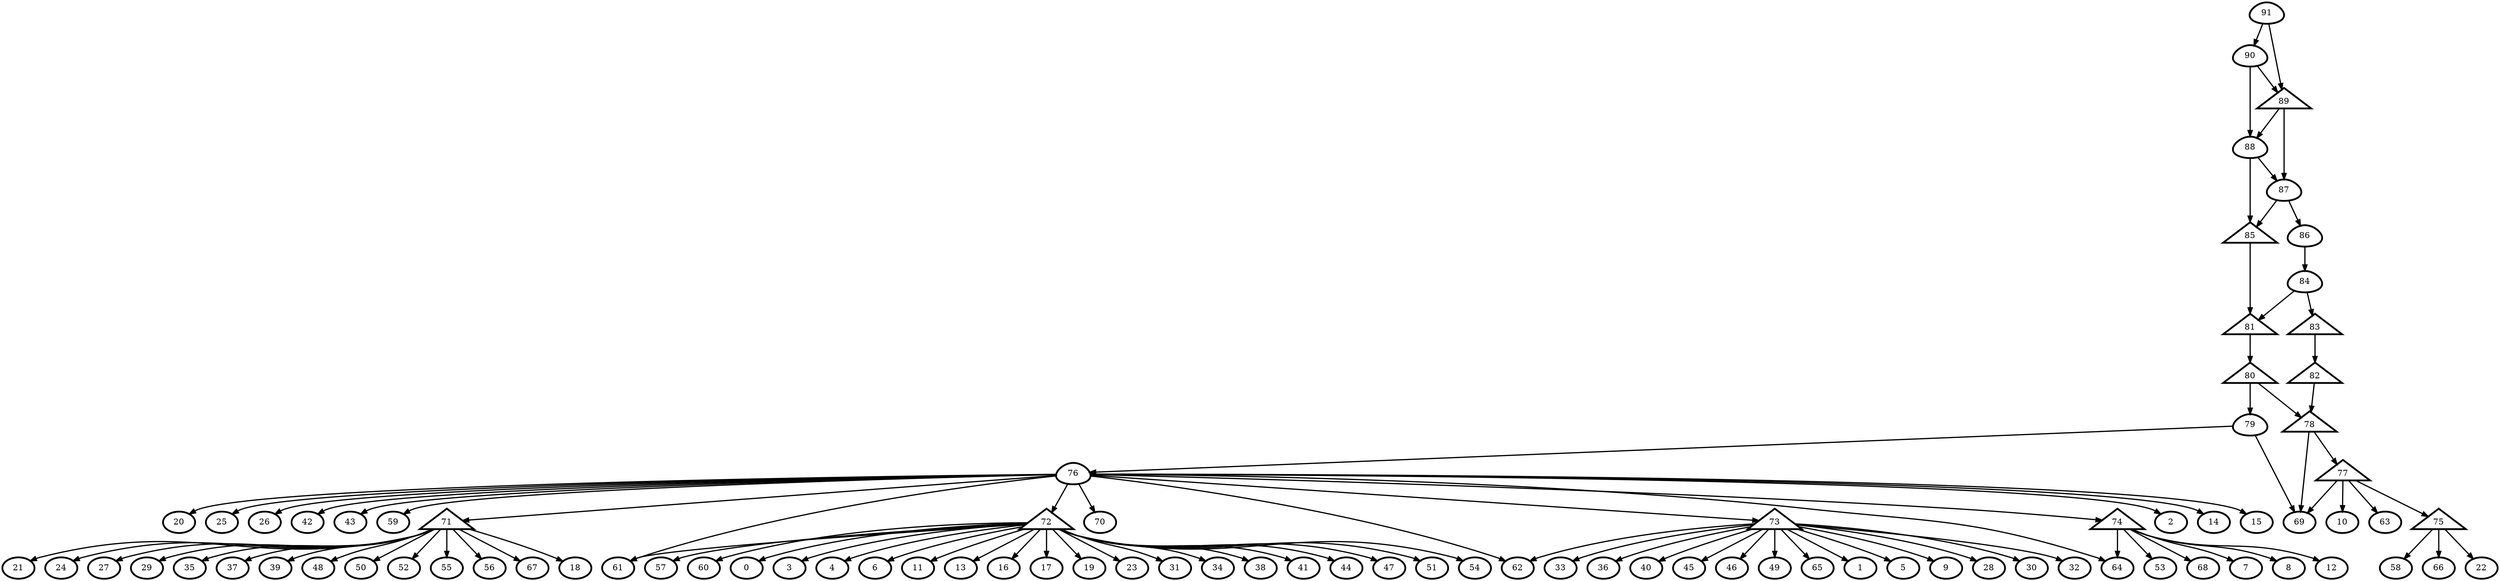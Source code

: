 digraph G {
    0 [penwidth=3,label="0"]
    1 [penwidth=3,label="1"]
    2 [penwidth=3,label="2"]
    3 [penwidth=3,label="3"]
    4 [penwidth=3,label="4"]
    5 [penwidth=3,label="5"]
    6 [penwidth=3,label="6"]
    7 [penwidth=3,label="7"]
    8 [penwidth=3,label="8"]
    9 [penwidth=3,label="9"]
    10 [penwidth=3,label="10"]
    11 [penwidth=3,label="11"]
    12 [penwidth=3,label="12"]
    13 [penwidth=3,label="13"]
    14 [penwidth=3,label="14"]
    15 [penwidth=3,label="15"]
    16 [penwidth=3,label="16"]
    17 [penwidth=3,label="17"]
    18 [penwidth=3,label="18"]
    19 [penwidth=3,label="19"]
    20 [penwidth=3,label="20"]
    21 [penwidth=3,label="21"]
    22 [penwidth=3,label="22"]
    23 [penwidth=3,label="23"]
    24 [penwidth=3,label="24"]
    25 [penwidth=3,label="25"]
    26 [penwidth=3,label="26"]
    27 [penwidth=3,label="27"]
    28 [penwidth=3,label="28"]
    29 [penwidth=3,label="29"]
    30 [penwidth=3,label="30"]
    31 [penwidth=3,label="31"]
    32 [penwidth=3,label="32"]
    33 [penwidth=3,label="33"]
    34 [penwidth=3,label="34"]
    35 [penwidth=3,label="35"]
    36 [penwidth=3,label="36"]
    37 [penwidth=3,label="37"]
    38 [penwidth=3,label="38"]
    39 [penwidth=3,label="39"]
    40 [penwidth=3,label="40"]
    41 [penwidth=3,label="41"]
    42 [penwidth=3,label="42"]
    43 [penwidth=3,label="43"]
    44 [penwidth=3,label="44"]
    45 [penwidth=3,label="45"]
    46 [penwidth=3,label="46"]
    47 [penwidth=3,label="47"]
    48 [penwidth=3,label="48"]
    49 [penwidth=3,label="49"]
    50 [penwidth=3,label="50"]
    51 [penwidth=3,label="51"]
    52 [penwidth=3,label="52"]
    53 [penwidth=3,label="53"]
    54 [penwidth=3,label="54"]
    55 [penwidth=3,label="55"]
    56 [penwidth=3,label="56"]
    57 [penwidth=3,label="57"]
    58 [penwidth=3,label="58"]
    59 [penwidth=3,label="59"]
    60 [penwidth=3,label="60"]
    61 [penwidth=3,label="61"]
    62 [penwidth=3,label="62"]
    63 [penwidth=3,label="63"]
    64 [penwidth=3,label="64"]
    65 [penwidth=3,label="65"]
    66 [penwidth=3,label="66"]
    67 [penwidth=3,label="67"]
    68 [penwidth=3,label="68"]
    69 [penwidth=3,label="69"]
    70 [penwidth=3,label="70"]
    71 [penwidth=3,label="76",shape = "egg"]
    72 [penwidth=3,label="79",shape = "egg"]
    73 [penwidth=3,label="84",shape = "egg"]
    74 [penwidth=3,label="86",shape = "egg"]
    75 [penwidth=3,label="87",shape = "egg"]
    76 [penwidth=3,label="88",shape = "egg"]
    77 [penwidth=3,label="90",shape = "egg"]
    78 [penwidth=3,label="71",shape = "triangle"]
    79 [penwidth=3,label="72",shape = "triangle"]
    80 [penwidth=3,label="73",shape = "triangle"]
    81 [penwidth=3,label="74",shape = "triangle"]
    82 [penwidth=3,label="75",shape = "triangle"]
    83 [penwidth=3,label="77",shape = "triangle"]
    84 [penwidth=3,label="78",shape = "triangle"]
    85 [penwidth=3,label="80",shape = "triangle"]
    86 [penwidth=3,label="81",shape = "triangle"]
    87 [penwidth=3,label="82",shape = "triangle"]
    88 [penwidth=3,label="83",shape = "triangle"]
    89 [penwidth=3,label="85",shape = "triangle"]
    90 [penwidth=3,label="89",shape = "triangle"]
    91 [penwidth=3,label="91",shape = "egg"]

    78 -> 21 [penwidth=2]
    78 -> 27 [penwidth=2]
    78 -> 37 [penwidth=2]
    78 -> 67 [penwidth=2]
    78 -> 55 [penwidth=2]
    78 -> 24 [penwidth=2]
    78 -> 56 [penwidth=2]
    78 -> 18 [penwidth=2]
    78 -> 52 [penwidth=2]
    78 -> 50 [penwidth=2]
    78 -> 39 [penwidth=2]
    78 -> 48 [penwidth=2]
    78 -> 35 [penwidth=2]
    78 -> 29 [penwidth=2]
    79 -> 31 [penwidth=2]
    79 -> 54 [penwidth=2]
    79 -> 0 [penwidth=2]
    79 -> 44 [penwidth=2]
    79 -> 17 [penwidth=2]
    79 -> 6 [penwidth=2]
    79 -> 60 [penwidth=2]
    79 -> 51 [penwidth=2]
    79 -> 41 [penwidth=2]
    79 -> 3 [penwidth=2]
    79 -> 57 [penwidth=2]
    79 -> 19 [penwidth=2]
    79 -> 16 [penwidth=2]
    79 -> 4 [penwidth=2]
    79 -> 13 [penwidth=2]
    79 -> 38 [penwidth=2]
    79 -> 47 [penwidth=2]
    79 -> 34 [penwidth=2]
    79 -> 23 [penwidth=2]
    79 -> 11 [penwidth=2]
    79 -> 61 [penwidth=2]
    80 -> 62 [penwidth=2]
    80 -> 30 [penwidth=2]
    80 -> 33 [penwidth=2]
    80 -> 65 [penwidth=2]
    80 -> 5 [penwidth=2]
    80 -> 40 [penwidth=2]
    80 -> 49 [penwidth=2]
    80 -> 45 [penwidth=2]
    80 -> 32 [penwidth=2]
    80 -> 1 [penwidth=2]
    80 -> 46 [penwidth=2]
    80 -> 28 [penwidth=2]
    80 -> 36 [penwidth=2]
    80 -> 9 [penwidth=2]
    81 -> 8 [penwidth=2]
    81 -> 53 [penwidth=2]
    81 -> 7 [penwidth=2]
    81 -> 64 [penwidth=2]
    81 -> 68 [penwidth=2]
    81 -> 12 [penwidth=2]
    82 -> 58 [penwidth=2]
    82 -> 66 [penwidth=2]
    82 -> 22 [penwidth=2]
    71 -> 79 [penwidth=2]
    71 -> 80 [penwidth=2]
    71 -> 70 [penwidth=2]
    71 -> 15 [penwidth=2]
    71 -> 43 [penwidth=2]
    71 -> 26 [penwidth=2]
    71 -> 64 [penwidth=2]
    71 -> 81 [penwidth=2]
    71 -> 2 [penwidth=2]
    71 -> 42 [penwidth=2]
    71 -> 78 [penwidth=2]
    71 -> 25 [penwidth=2]
    71 -> 62 [penwidth=2]
    71 -> 61 [penwidth=2]
    71 -> 20 [penwidth=2]
    71 -> 59 [penwidth=2]
    71 -> 14 [penwidth=2]
    83 -> 69 [penwidth=2]
    83 -> 82 [penwidth=2]
    83 -> 10 [penwidth=2]
    83 -> 63 [penwidth=2]
    84 -> 69 [penwidth=2]
    84 -> 83 [penwidth=2]
    72 -> 69 [penwidth=2]
    72 -> 71 [penwidth=2]
    85 -> 84 [penwidth=2]
    85 -> 72 [penwidth=2]
    86 -> 85 [penwidth=2]
    87 -> 84 [penwidth=2]
    88 -> 87 [penwidth=2]
    73 -> 86 [penwidth=2]
    73 -> 88 [penwidth=2]
    89 -> 86 [penwidth=2]
    74 -> 73 [penwidth=2]
    75 -> 74 [penwidth=2]
    75 -> 89 [penwidth=2]
    76 -> 75 [penwidth=2]
    76 -> 89 [penwidth=2]
    90 -> 76 [penwidth=2]
    90 -> 75 [penwidth=2]
    77 -> 90 [penwidth=2]
    77 -> 76 [penwidth=2]
    91 -> 77 [penwidth=2]
    91 -> 90 [penwidth=2]
}